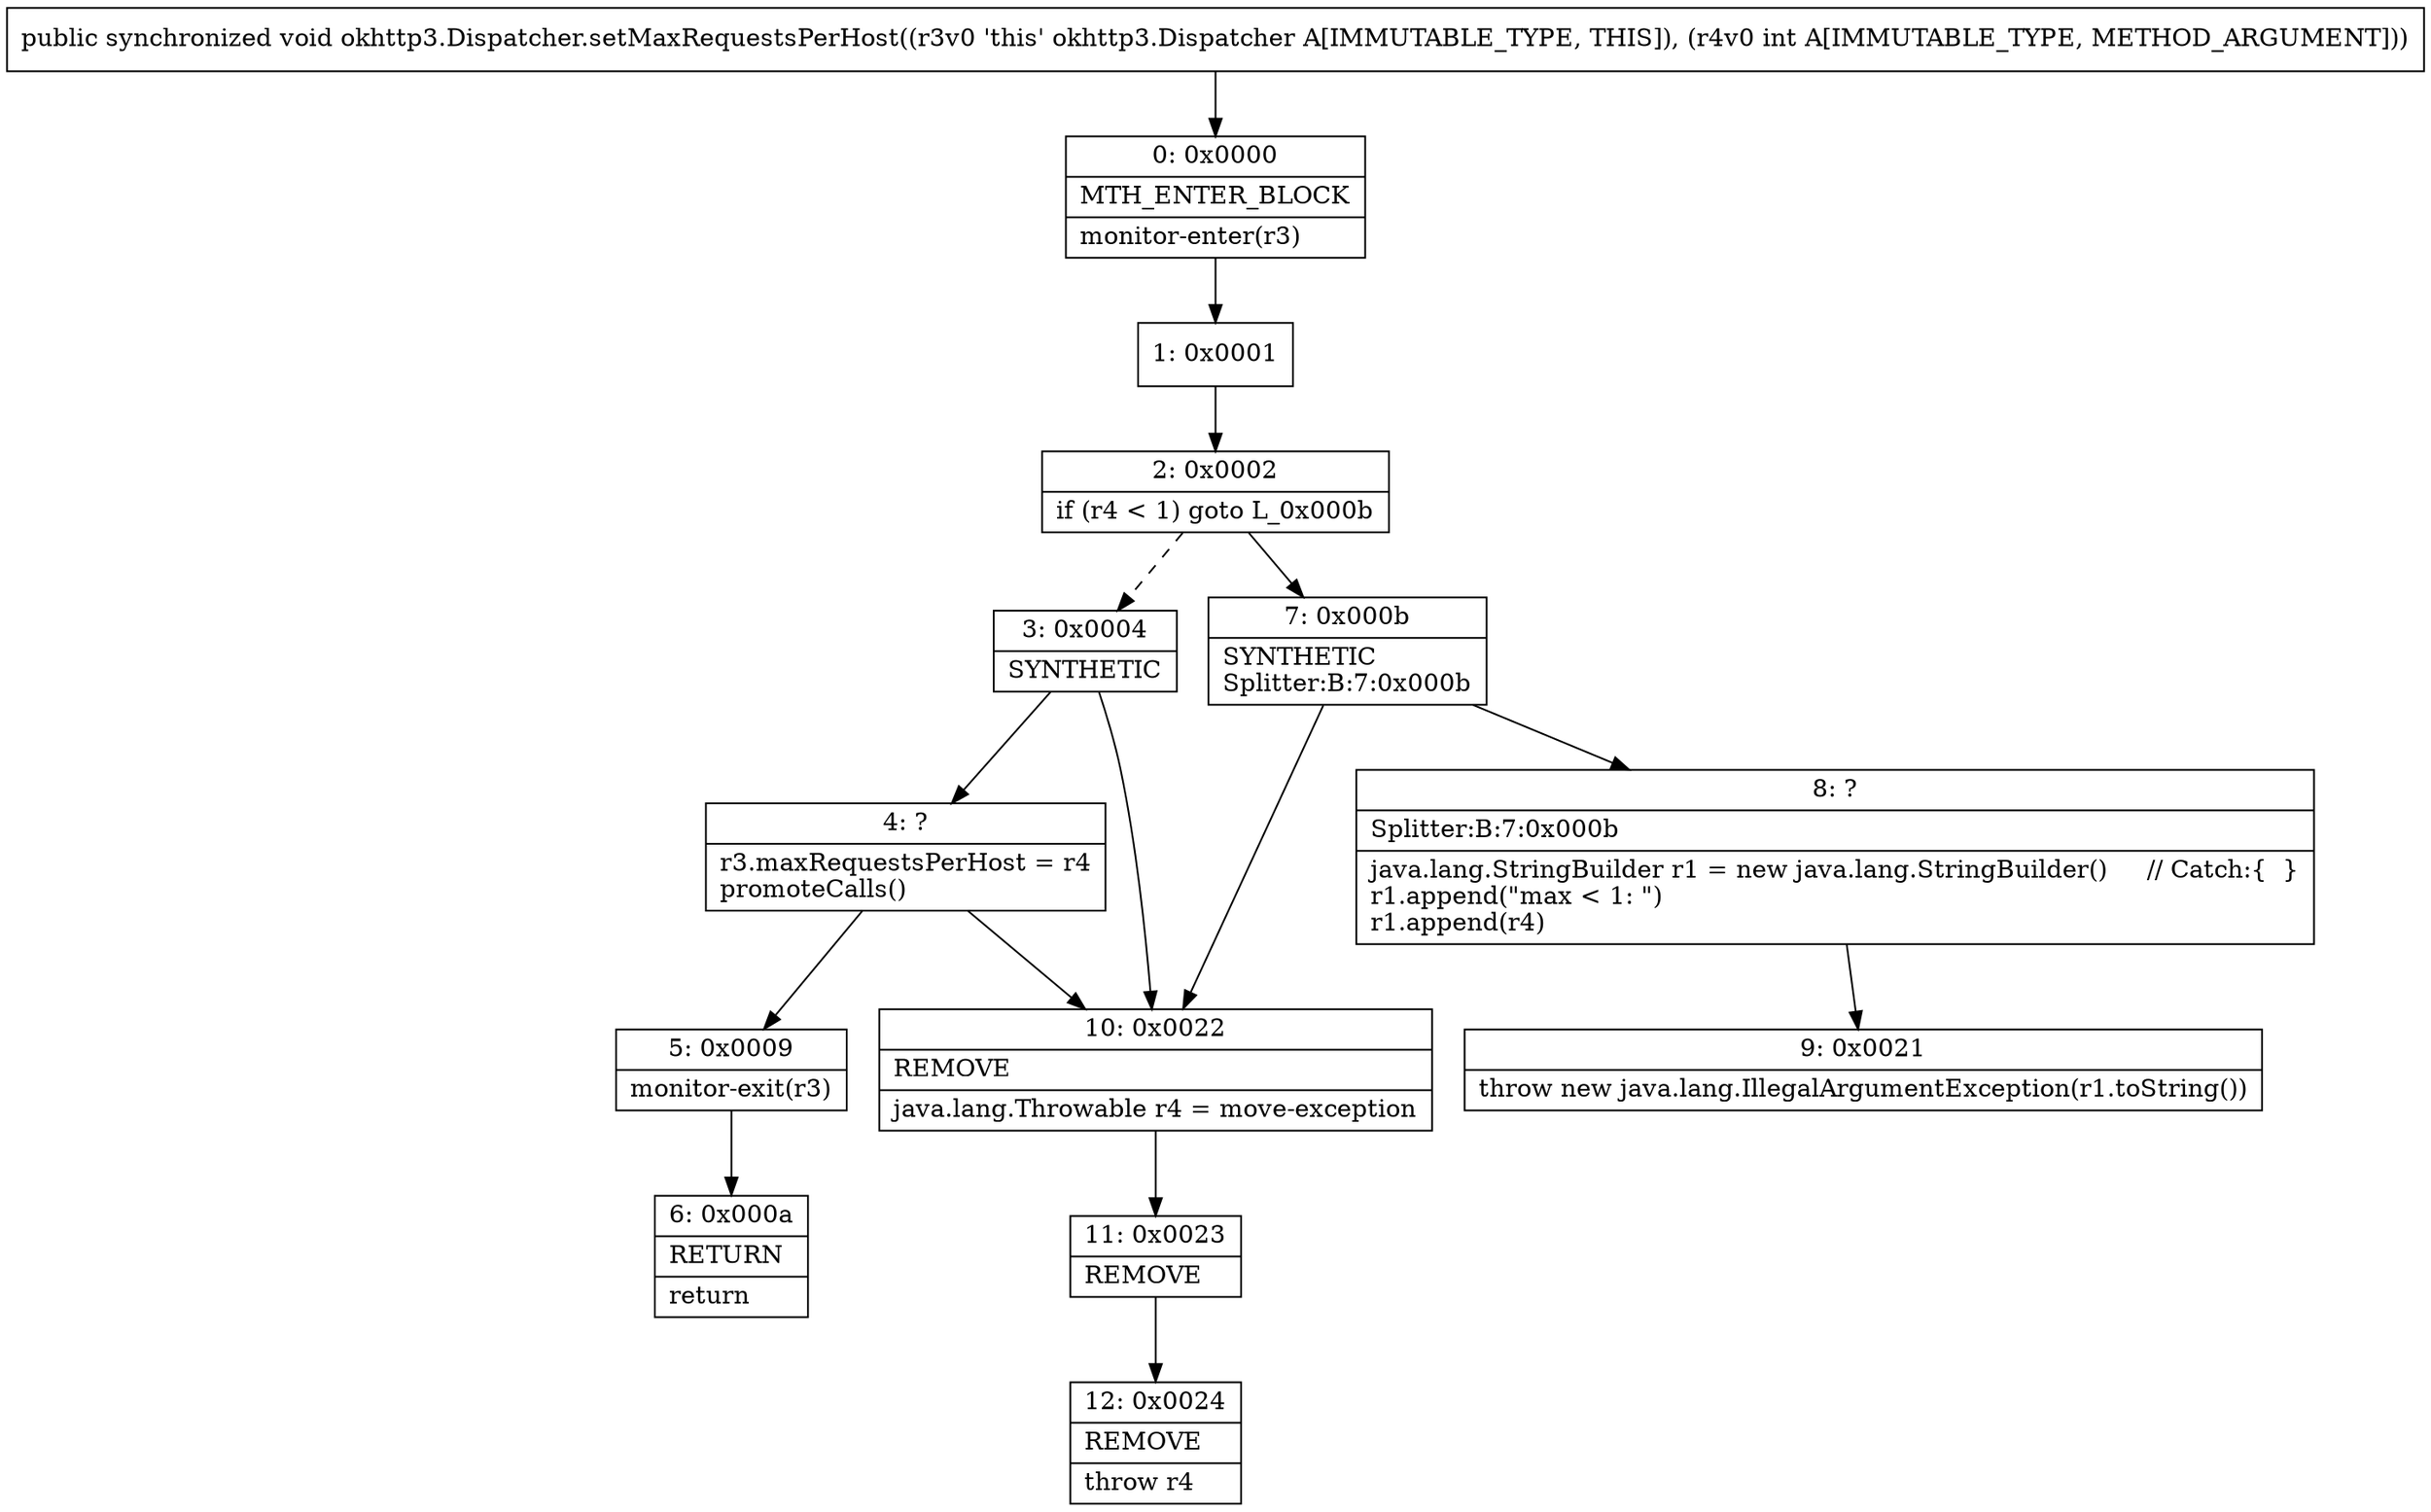 digraph "CFG forokhttp3.Dispatcher.setMaxRequestsPerHost(I)V" {
Node_0 [shape=record,label="{0\:\ 0x0000|MTH_ENTER_BLOCK\l|monitor\-enter(r3)\l}"];
Node_1 [shape=record,label="{1\:\ 0x0001}"];
Node_2 [shape=record,label="{2\:\ 0x0002|if (r4 \< 1) goto L_0x000b\l}"];
Node_3 [shape=record,label="{3\:\ 0x0004|SYNTHETIC\l}"];
Node_4 [shape=record,label="{4\:\ ?|r3.maxRequestsPerHost = r4\lpromoteCalls()\l}"];
Node_5 [shape=record,label="{5\:\ 0x0009|monitor\-exit(r3)\l}"];
Node_6 [shape=record,label="{6\:\ 0x000a|RETURN\l|return\l}"];
Node_7 [shape=record,label="{7\:\ 0x000b|SYNTHETIC\lSplitter:B:7:0x000b\l}"];
Node_8 [shape=record,label="{8\:\ ?|Splitter:B:7:0x000b\l|java.lang.StringBuilder r1 = new java.lang.StringBuilder()     \/\/ Catch:\{  \}\lr1.append(\"max \< 1: \")\lr1.append(r4)\l}"];
Node_9 [shape=record,label="{9\:\ 0x0021|throw new java.lang.IllegalArgumentException(r1.toString())\l}"];
Node_10 [shape=record,label="{10\:\ 0x0022|REMOVE\l|java.lang.Throwable r4 = move\-exception\l}"];
Node_11 [shape=record,label="{11\:\ 0x0023|REMOVE\l}"];
Node_12 [shape=record,label="{12\:\ 0x0024|REMOVE\l|throw r4\l}"];
MethodNode[shape=record,label="{public synchronized void okhttp3.Dispatcher.setMaxRequestsPerHost((r3v0 'this' okhttp3.Dispatcher A[IMMUTABLE_TYPE, THIS]), (r4v0 int A[IMMUTABLE_TYPE, METHOD_ARGUMENT])) }"];
MethodNode -> Node_0;
Node_0 -> Node_1;
Node_1 -> Node_2;
Node_2 -> Node_3[style=dashed];
Node_2 -> Node_7;
Node_3 -> Node_4;
Node_3 -> Node_10;
Node_4 -> Node_5;
Node_4 -> Node_10;
Node_5 -> Node_6;
Node_7 -> Node_8;
Node_7 -> Node_10;
Node_8 -> Node_9;
Node_10 -> Node_11;
Node_11 -> Node_12;
}

